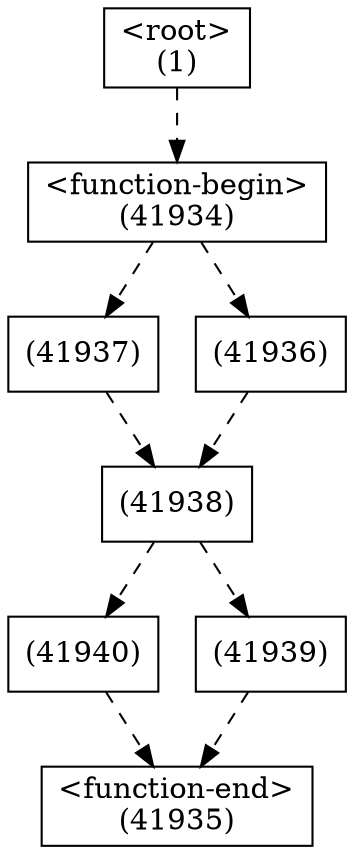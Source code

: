 digraph graphname {
n41940 [shape=box,label="(41940)"];
n41938 -> n41940[style="dashed"];
n41939 [shape=box,label="(41939)"];
n41938 -> n41939[style="dashed"];
n41938 [shape=box,label="(41938)"];
n41937 -> n41938[style="dashed"];
n41936 -> n41938[style="dashed"];
n41937 [shape=box,label="(41937)"];
n41934 -> n41937[style="dashed"];
n41936 [shape=box,label="(41936)"];
n41934 -> n41936[style="dashed"];
n41935 [shape=box,label="<function-end>
(41935)"];
n41940 -> n41935[style="dashed"];
n41939 -> n41935[style="dashed"];
n41934 [shape=box,label="<function-begin>
(41934)"];
n1 -> n41934[style="dashed"];
n1 [shape=box,label="<root>
(1)"];
}
